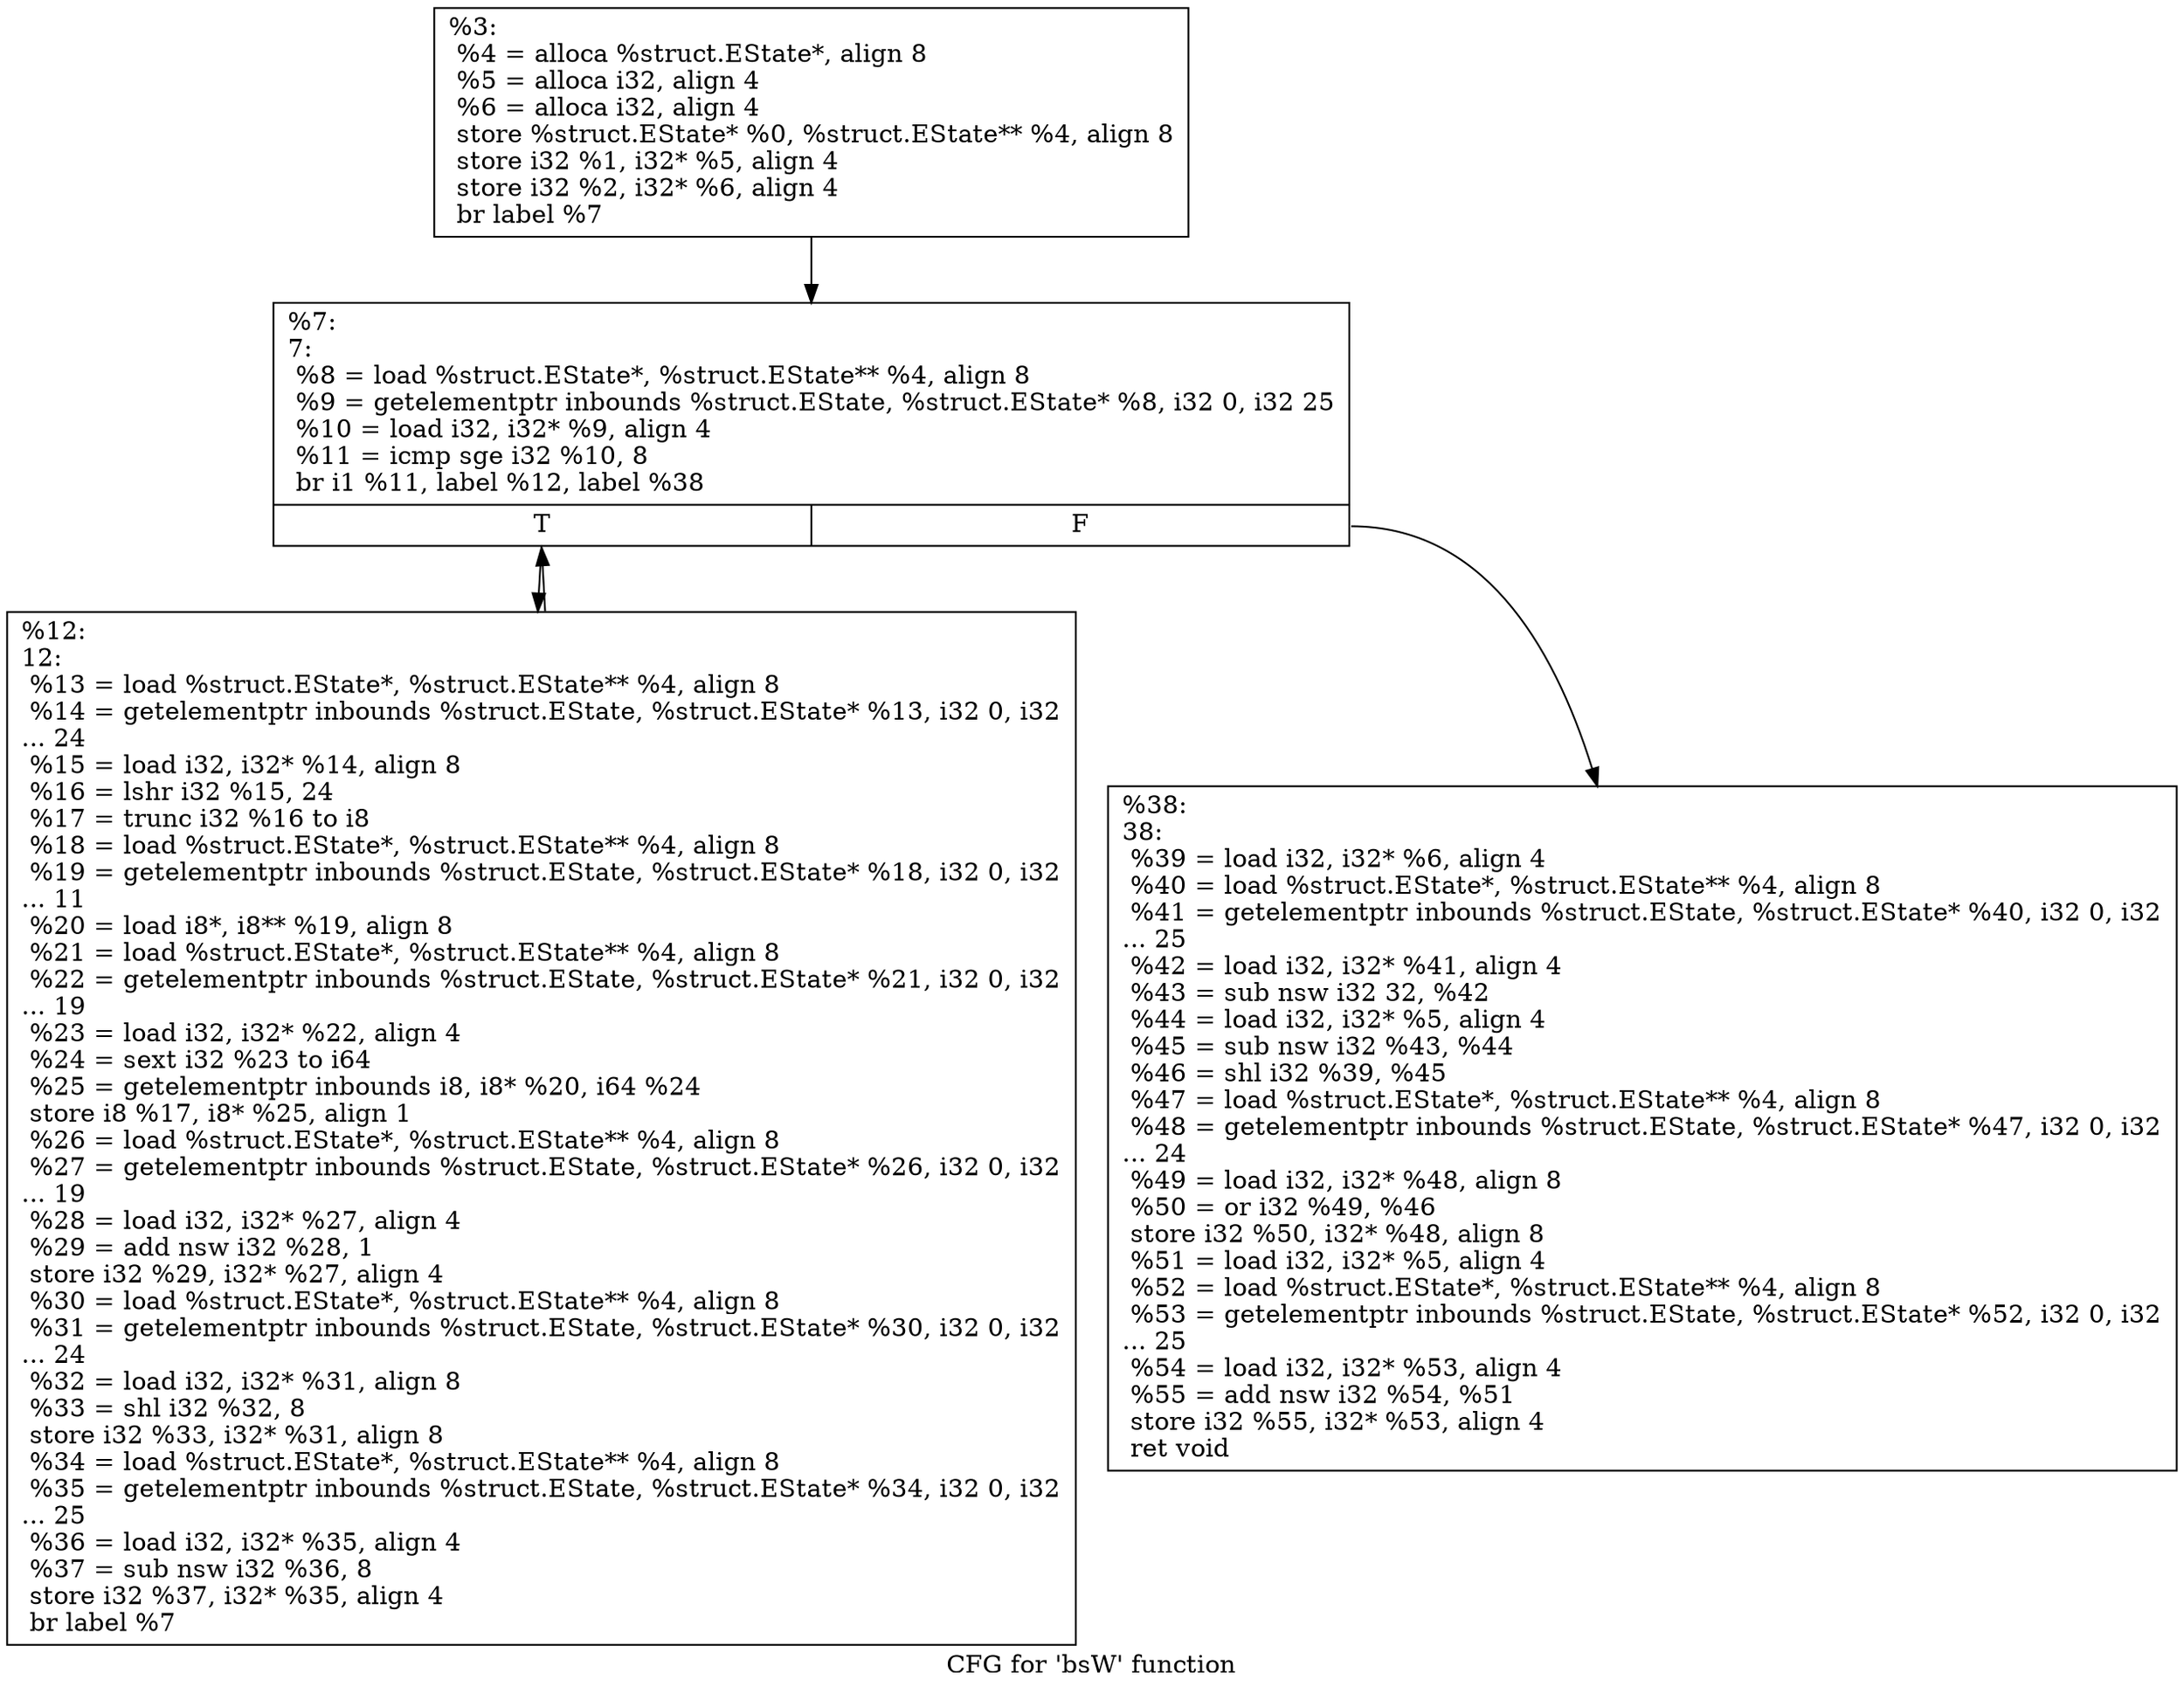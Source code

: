 digraph "CFG for 'bsW' function" {
	label="CFG for 'bsW' function";

	Node0xa98d20 [shape=record,label="{%3:\l  %4 = alloca %struct.EState*, align 8\l  %5 = alloca i32, align 4\l  %6 = alloca i32, align 4\l  store %struct.EState* %0, %struct.EState** %4, align 8\l  store i32 %1, i32* %5, align 4\l  store i32 %2, i32* %6, align 4\l  br label %7\l}"];
	Node0xa98d20 -> Node0xa99040;
	Node0xa99040 [shape=record,label="{%7:\l7:                                                \l  %8 = load %struct.EState*, %struct.EState** %4, align 8\l  %9 = getelementptr inbounds %struct.EState, %struct.EState* %8, i32 0, i32 25\l  %10 = load i32, i32* %9, align 4\l  %11 = icmp sge i32 %10, 8\l  br i1 %11, label %12, label %38\l|{<s0>T|<s1>F}}"];
	Node0xa99040:s0 -> Node0xa98db0;
	Node0xa99040:s1 -> Node0xa992c0;
	Node0xa98db0 [shape=record,label="{%12:\l12:                                               \l  %13 = load %struct.EState*, %struct.EState** %4, align 8\l  %14 = getelementptr inbounds %struct.EState, %struct.EState* %13, i32 0, i32\l... 24\l  %15 = load i32, i32* %14, align 8\l  %16 = lshr i32 %15, 24\l  %17 = trunc i32 %16 to i8\l  %18 = load %struct.EState*, %struct.EState** %4, align 8\l  %19 = getelementptr inbounds %struct.EState, %struct.EState* %18, i32 0, i32\l... 11\l  %20 = load i8*, i8** %19, align 8\l  %21 = load %struct.EState*, %struct.EState** %4, align 8\l  %22 = getelementptr inbounds %struct.EState, %struct.EState* %21, i32 0, i32\l... 19\l  %23 = load i32, i32* %22, align 4\l  %24 = sext i32 %23 to i64\l  %25 = getelementptr inbounds i8, i8* %20, i64 %24\l  store i8 %17, i8* %25, align 1\l  %26 = load %struct.EState*, %struct.EState** %4, align 8\l  %27 = getelementptr inbounds %struct.EState, %struct.EState* %26, i32 0, i32\l... 19\l  %28 = load i32, i32* %27, align 4\l  %29 = add nsw i32 %28, 1\l  store i32 %29, i32* %27, align 4\l  %30 = load %struct.EState*, %struct.EState** %4, align 8\l  %31 = getelementptr inbounds %struct.EState, %struct.EState* %30, i32 0, i32\l... 24\l  %32 = load i32, i32* %31, align 8\l  %33 = shl i32 %32, 8\l  store i32 %33, i32* %31, align 8\l  %34 = load %struct.EState*, %struct.EState** %4, align 8\l  %35 = getelementptr inbounds %struct.EState, %struct.EState* %34, i32 0, i32\l... 25\l  %36 = load i32, i32* %35, align 4\l  %37 = sub nsw i32 %36, 8\l  store i32 %37, i32* %35, align 4\l  br label %7\l}"];
	Node0xa98db0 -> Node0xa99040;
	Node0xa992c0 [shape=record,label="{%38:\l38:                                               \l  %39 = load i32, i32* %6, align 4\l  %40 = load %struct.EState*, %struct.EState** %4, align 8\l  %41 = getelementptr inbounds %struct.EState, %struct.EState* %40, i32 0, i32\l... 25\l  %42 = load i32, i32* %41, align 4\l  %43 = sub nsw i32 32, %42\l  %44 = load i32, i32* %5, align 4\l  %45 = sub nsw i32 %43, %44\l  %46 = shl i32 %39, %45\l  %47 = load %struct.EState*, %struct.EState** %4, align 8\l  %48 = getelementptr inbounds %struct.EState, %struct.EState* %47, i32 0, i32\l... 24\l  %49 = load i32, i32* %48, align 8\l  %50 = or i32 %49, %46\l  store i32 %50, i32* %48, align 8\l  %51 = load i32, i32* %5, align 4\l  %52 = load %struct.EState*, %struct.EState** %4, align 8\l  %53 = getelementptr inbounds %struct.EState, %struct.EState* %52, i32 0, i32\l... 25\l  %54 = load i32, i32* %53, align 4\l  %55 = add nsw i32 %54, %51\l  store i32 %55, i32* %53, align 4\l  ret void\l}"];
}
